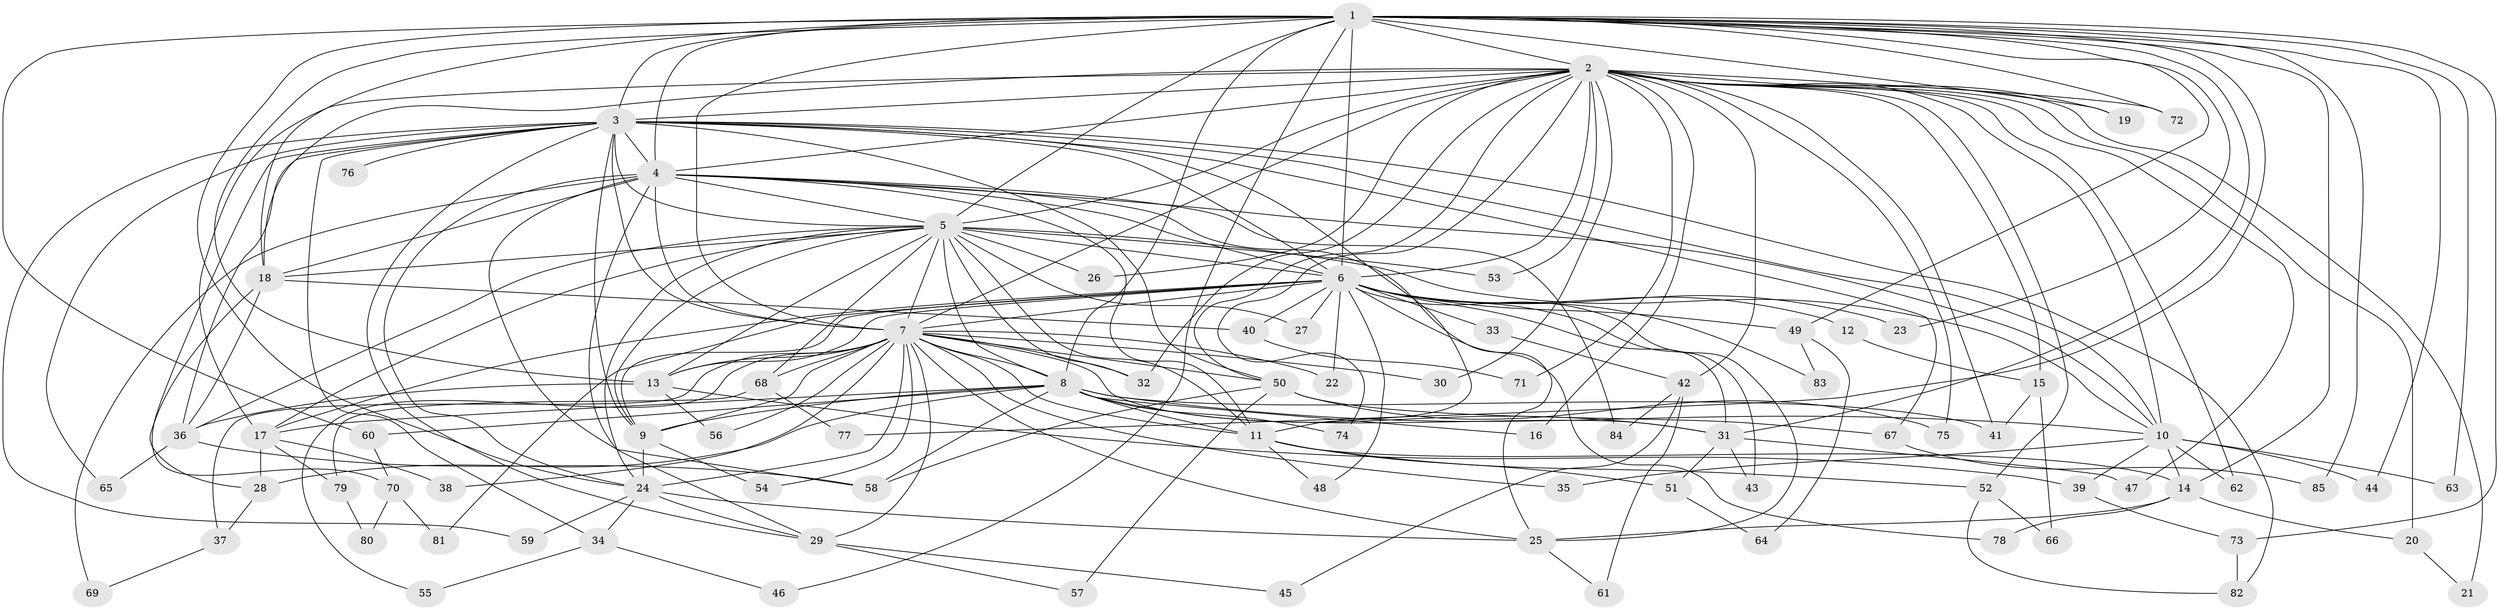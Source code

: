 // original degree distribution, {28: 0.007142857142857143, 33: 0.007142857142857143, 24: 0.014285714285714285, 20: 0.007142857142857143, 23: 0.007142857142857143, 16: 0.007142857142857143, 19: 0.007142857142857143, 21: 0.007142857142857143, 27: 0.007142857142857143, 7: 0.02142857142857143, 2: 0.5285714285714286, 9: 0.007142857142857143, 8: 0.007142857142857143, 3: 0.2, 6: 0.02142857142857143, 5: 0.05, 4: 0.09285714285714286}
// Generated by graph-tools (version 1.1) at 2025/49/03/04/25 22:49:21]
// undirected, 85 vertices, 210 edges
graph export_dot {
  node [color=gray90,style=filled];
  1;
  2;
  3;
  4;
  5;
  6;
  7;
  8;
  9;
  10;
  11;
  12;
  13;
  14;
  15;
  16;
  17;
  18;
  19;
  20;
  21;
  22;
  23;
  24;
  25;
  26;
  27;
  28;
  29;
  30;
  31;
  32;
  33;
  34;
  35;
  36;
  37;
  38;
  39;
  40;
  41;
  42;
  43;
  44;
  45;
  46;
  47;
  48;
  49;
  50;
  51;
  52;
  53;
  54;
  55;
  56;
  57;
  58;
  59;
  60;
  61;
  62;
  63;
  64;
  65;
  66;
  67;
  68;
  69;
  70;
  71;
  72;
  73;
  74;
  75;
  76;
  77;
  78;
  79;
  80;
  81;
  82;
  83;
  84;
  85;
  1 -- 2 [weight=1.0];
  1 -- 3 [weight=1.0];
  1 -- 4 [weight=1.0];
  1 -- 5 [weight=3.0];
  1 -- 6 [weight=2.0];
  1 -- 7 [weight=2.0];
  1 -- 8 [weight=1.0];
  1 -- 13 [weight=1.0];
  1 -- 14 [weight=1.0];
  1 -- 18 [weight=1.0];
  1 -- 19 [weight=1.0];
  1 -- 23 [weight=1.0];
  1 -- 24 [weight=1.0];
  1 -- 31 [weight=1.0];
  1 -- 44 [weight=1.0];
  1 -- 46 [weight=1.0];
  1 -- 49 [weight=1.0];
  1 -- 60 [weight=1.0];
  1 -- 63 [weight=1.0];
  1 -- 72 [weight=1.0];
  1 -- 73 [weight=2.0];
  1 -- 77 [weight=1.0];
  1 -- 85 [weight=1.0];
  2 -- 3 [weight=1.0];
  2 -- 4 [weight=1.0];
  2 -- 5 [weight=3.0];
  2 -- 6 [weight=2.0];
  2 -- 7 [weight=2.0];
  2 -- 10 [weight=1.0];
  2 -- 15 [weight=1.0];
  2 -- 16 [weight=1.0];
  2 -- 17 [weight=1.0];
  2 -- 18 [weight=1.0];
  2 -- 19 [weight=2.0];
  2 -- 20 [weight=1.0];
  2 -- 21 [weight=1.0];
  2 -- 26 [weight=1.0];
  2 -- 30 [weight=1.0];
  2 -- 32 [weight=1.0];
  2 -- 41 [weight=1.0];
  2 -- 42 [weight=1.0];
  2 -- 47 [weight=1.0];
  2 -- 50 [weight=1.0];
  2 -- 52 [weight=1.0];
  2 -- 53 [weight=1.0];
  2 -- 62 [weight=1.0];
  2 -- 71 [weight=1.0];
  2 -- 72 [weight=1.0];
  2 -- 74 [weight=1.0];
  2 -- 75 [weight=1.0];
  3 -- 4 [weight=2.0];
  3 -- 5 [weight=2.0];
  3 -- 6 [weight=2.0];
  3 -- 7 [weight=2.0];
  3 -- 9 [weight=1.0];
  3 -- 10 [weight=1.0];
  3 -- 11 [weight=1.0];
  3 -- 29 [weight=1.0];
  3 -- 34 [weight=1.0];
  3 -- 36 [weight=1.0];
  3 -- 50 [weight=1.0];
  3 -- 59 [weight=1.0];
  3 -- 65 [weight=1.0];
  3 -- 67 [weight=1.0];
  3 -- 70 [weight=1.0];
  3 -- 76 [weight=1.0];
  3 -- 82 [weight=1.0];
  4 -- 5 [weight=2.0];
  4 -- 6 [weight=3.0];
  4 -- 7 [weight=2.0];
  4 -- 10 [weight=1.0];
  4 -- 11 [weight=1.0];
  4 -- 18 [weight=1.0];
  4 -- 24 [weight=1.0];
  4 -- 25 [weight=1.0];
  4 -- 29 [weight=1.0];
  4 -- 58 [weight=1.0];
  4 -- 69 [weight=1.0];
  4 -- 84 [weight=1.0];
  5 -- 6 [weight=4.0];
  5 -- 7 [weight=4.0];
  5 -- 8 [weight=7.0];
  5 -- 9 [weight=1.0];
  5 -- 10 [weight=1.0];
  5 -- 11 [weight=1.0];
  5 -- 13 [weight=2.0];
  5 -- 17 [weight=1.0];
  5 -- 18 [weight=1.0];
  5 -- 24 [weight=1.0];
  5 -- 26 [weight=1.0];
  5 -- 27 [weight=2.0];
  5 -- 32 [weight=1.0];
  5 -- 36 [weight=1.0];
  5 -- 53 [weight=1.0];
  5 -- 68 [weight=1.0];
  6 -- 7 [weight=4.0];
  6 -- 9 [weight=1.0];
  6 -- 12 [weight=1.0];
  6 -- 13 [weight=1.0];
  6 -- 17 [weight=1.0];
  6 -- 22 [weight=1.0];
  6 -- 23 [weight=1.0];
  6 -- 25 [weight=1.0];
  6 -- 27 [weight=1.0];
  6 -- 31 [weight=1.0];
  6 -- 33 [weight=2.0];
  6 -- 40 [weight=1.0];
  6 -- 43 [weight=1.0];
  6 -- 48 [weight=1.0];
  6 -- 49 [weight=1.0];
  6 -- 78 [weight=1.0];
  6 -- 81 [weight=1.0];
  6 -- 83 [weight=1.0];
  7 -- 8 [weight=1.0];
  7 -- 9 [weight=4.0];
  7 -- 11 [weight=1.0];
  7 -- 13 [weight=2.0];
  7 -- 22 [weight=1.0];
  7 -- 24 [weight=2.0];
  7 -- 25 [weight=1.0];
  7 -- 29 [weight=1.0];
  7 -- 30 [weight=1.0];
  7 -- 31 [weight=2.0];
  7 -- 32 [weight=2.0];
  7 -- 35 [weight=1.0];
  7 -- 37 [weight=1.0];
  7 -- 38 [weight=1.0];
  7 -- 50 [weight=1.0];
  7 -- 54 [weight=1.0];
  7 -- 55 [weight=1.0];
  7 -- 56 [weight=1.0];
  7 -- 68 [weight=1.0];
  8 -- 9 [weight=1.0];
  8 -- 10 [weight=1.0];
  8 -- 11 [weight=2.0];
  8 -- 16 [weight=1.0];
  8 -- 17 [weight=1.0];
  8 -- 28 [weight=1.0];
  8 -- 31 [weight=1.0];
  8 -- 41 [weight=1.0];
  8 -- 58 [weight=1.0];
  8 -- 60 [weight=1.0];
  8 -- 74 [weight=1.0];
  9 -- 24 [weight=5.0];
  9 -- 54 [weight=1.0];
  10 -- 14 [weight=1.0];
  10 -- 35 [weight=1.0];
  10 -- 39 [weight=1.0];
  10 -- 44 [weight=1.0];
  10 -- 62 [weight=1.0];
  10 -- 63 [weight=1.0];
  11 -- 14 [weight=1.0];
  11 -- 48 [weight=1.0];
  11 -- 51 [weight=1.0];
  11 -- 52 [weight=1.0];
  12 -- 15 [weight=1.0];
  13 -- 36 [weight=1.0];
  13 -- 39 [weight=1.0];
  13 -- 56 [weight=1.0];
  14 -- 20 [weight=1.0];
  14 -- 25 [weight=1.0];
  14 -- 78 [weight=1.0];
  15 -- 41 [weight=1.0];
  15 -- 66 [weight=1.0];
  17 -- 28 [weight=1.0];
  17 -- 38 [weight=1.0];
  17 -- 79 [weight=1.0];
  18 -- 28 [weight=1.0];
  18 -- 36 [weight=1.0];
  18 -- 40 [weight=1.0];
  20 -- 21 [weight=1.0];
  24 -- 25 [weight=1.0];
  24 -- 29 [weight=1.0];
  24 -- 34 [weight=1.0];
  24 -- 59 [weight=1.0];
  25 -- 61 [weight=1.0];
  28 -- 37 [weight=1.0];
  29 -- 45 [weight=1.0];
  29 -- 57 [weight=1.0];
  31 -- 43 [weight=1.0];
  31 -- 47 [weight=1.0];
  31 -- 51 [weight=1.0];
  33 -- 42 [weight=1.0];
  34 -- 46 [weight=1.0];
  34 -- 55 [weight=1.0];
  36 -- 58 [weight=1.0];
  36 -- 65 [weight=1.0];
  37 -- 69 [weight=1.0];
  39 -- 73 [weight=1.0];
  40 -- 71 [weight=1.0];
  42 -- 45 [weight=1.0];
  42 -- 61 [weight=1.0];
  42 -- 84 [weight=1.0];
  49 -- 64 [weight=1.0];
  49 -- 83 [weight=1.0];
  50 -- 57 [weight=1.0];
  50 -- 58 [weight=1.0];
  50 -- 67 [weight=1.0];
  50 -- 75 [weight=1.0];
  51 -- 64 [weight=1.0];
  52 -- 66 [weight=1.0];
  52 -- 82 [weight=1.0];
  60 -- 70 [weight=1.0];
  67 -- 85 [weight=1.0];
  68 -- 77 [weight=1.0];
  68 -- 79 [weight=1.0];
  70 -- 80 [weight=1.0];
  70 -- 81 [weight=1.0];
  73 -- 82 [weight=1.0];
  79 -- 80 [weight=1.0];
}
